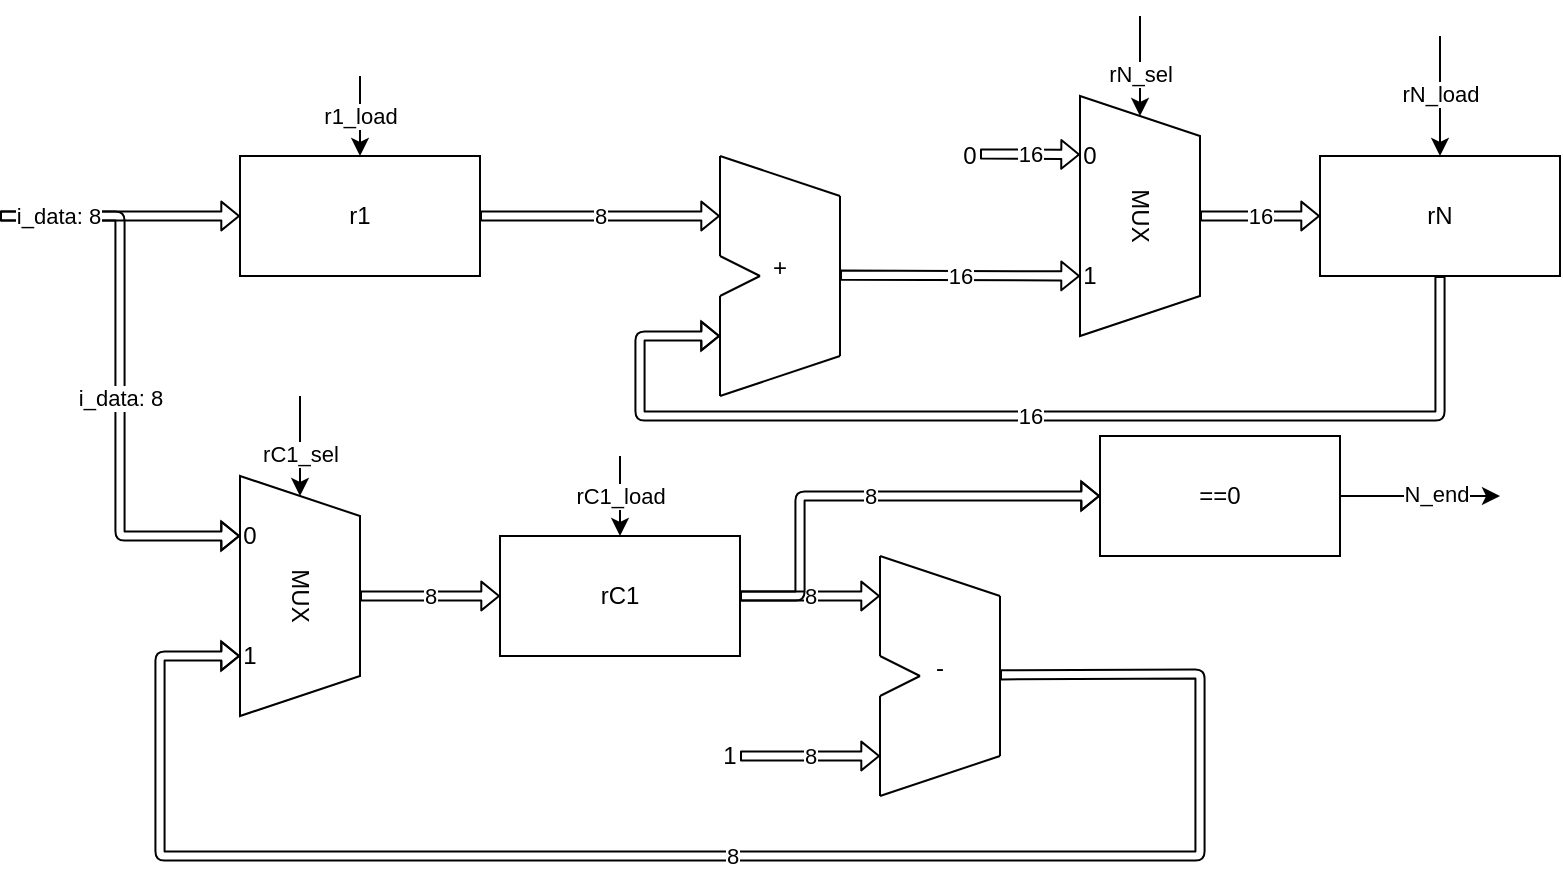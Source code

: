 <mxfile version="14.4.3" type="device"><diagram name="Page-1" id="099fd60b-425b-db50-ffb0-6b813814b670"><mxGraphModel dx="754" dy="599" grid="1" gridSize="10" guides="1" tooltips="1" connect="1" arrows="1" fold="1" page="1" pageScale="1" pageWidth="850" pageHeight="1100" background="none" math="0" shadow="0"><root><mxCell id="0"/><mxCell id="1" parent="0"/><mxCell id="DctXpo7cY7K24EVwvQZ8-38" value="r1" style="rounded=0;whiteSpace=wrap;html=1;fillColor=#FFFFFF;" parent="1" vertex="1"><mxGeometry x="130" y="80" width="120" height="60" as="geometry"/></mxCell><mxCell id="DctXpo7cY7K24EVwvQZ8-39" value="r1_load" style="endArrow=classic;html=1;entryX=0.5;entryY=0;entryDx=0;entryDy=0;" parent="1" target="DctXpo7cY7K24EVwvQZ8-38" edge="1"><mxGeometry width="50" height="50" relative="1" as="geometry"><mxPoint x="190" y="40" as="sourcePoint"/><mxPoint x="190" y="90" as="targetPoint"/></mxGeometry></mxCell><mxCell id="DctXpo7cY7K24EVwvQZ8-41" value="8" style="shape=flexArrow;endArrow=classic;html=1;width=4.571;endSize=2.617;endWidth=8.816;exitX=1;exitY=0.5;exitDx=0;exitDy=0;" parent="1" source="DctXpo7cY7K24EVwvQZ8-38" edge="1"><mxGeometry width="50" height="50" relative="1" as="geometry"><mxPoint x="280" y="109.41" as="sourcePoint"/><mxPoint x="370" y="110" as="targetPoint"/></mxGeometry></mxCell><mxCell id="DctXpo7cY7K24EVwvQZ8-50" value="&#10;&#10;&#10;+" style="group;fillColor=#FFFFFF;" parent="1" vertex="1" connectable="0"><mxGeometry x="370" y="80" width="60" height="120" as="geometry"/></mxCell><mxCell id="DctXpo7cY7K24EVwvQZ8-51" value="" style="endArrow=none;html=1;" parent="DctXpo7cY7K24EVwvQZ8-50" edge="1"><mxGeometry width="50" height="50" relative="1" as="geometry"><mxPoint y="120" as="sourcePoint"/><mxPoint y="70" as="targetPoint"/></mxGeometry></mxCell><mxCell id="DctXpo7cY7K24EVwvQZ8-52" value="" style="endArrow=none;html=1;" parent="DctXpo7cY7K24EVwvQZ8-50" edge="1"><mxGeometry width="50" height="50" relative="1" as="geometry"><mxPoint x="60" y="100" as="sourcePoint"/><mxPoint x="60" y="20" as="targetPoint"/></mxGeometry></mxCell><mxCell id="DctXpo7cY7K24EVwvQZ8-53" value="" style="endArrow=none;html=1;" parent="DctXpo7cY7K24EVwvQZ8-50" edge="1"><mxGeometry width="50" height="50" relative="1" as="geometry"><mxPoint y="50" as="sourcePoint"/><mxPoint as="targetPoint"/></mxGeometry></mxCell><mxCell id="DctXpo7cY7K24EVwvQZ8-54" value="" style="endArrow=none;html=1;" parent="DctXpo7cY7K24EVwvQZ8-50" edge="1"><mxGeometry width="50" height="50" relative="1" as="geometry"><mxPoint x="20" y="60" as="sourcePoint"/><mxPoint y="50" as="targetPoint"/></mxGeometry></mxCell><mxCell id="DctXpo7cY7K24EVwvQZ8-55" value="" style="endArrow=none;html=1;" parent="DctXpo7cY7K24EVwvQZ8-50" edge="1"><mxGeometry width="50" height="50" relative="1" as="geometry"><mxPoint x="20" y="60" as="sourcePoint"/><mxPoint y="70" as="targetPoint"/></mxGeometry></mxCell><mxCell id="DctXpo7cY7K24EVwvQZ8-56" value="" style="endArrow=none;html=1;" parent="DctXpo7cY7K24EVwvQZ8-50" edge="1"><mxGeometry width="50" height="50" relative="1" as="geometry"><mxPoint y="120" as="sourcePoint"/><mxPoint x="60" y="100" as="targetPoint"/></mxGeometry></mxCell><mxCell id="DctXpo7cY7K24EVwvQZ8-57" value="" style="endArrow=none;html=1;" parent="DctXpo7cY7K24EVwvQZ8-50" edge="1"><mxGeometry width="50" height="50" relative="1" as="geometry"><mxPoint as="sourcePoint"/><mxPoint x="60" y="20" as="targetPoint"/></mxGeometry></mxCell><mxCell id="DctXpo7cY7K24EVwvQZ8-58" value="16" style="shape=flexArrow;endArrow=classic;html=1;width=4.571;endSize=2.617;endWidth=8.816;exitX=1;exitY=0.5;exitDx=0;exitDy=0;entryX=0;entryY=0.5;entryDx=0;entryDy=0;" parent="1" target="DctXpo7cY7K24EVwvQZ8-65" edge="1"><mxGeometry width="50" height="50" relative="1" as="geometry"><mxPoint x="430" y="139.58" as="sourcePoint"/><mxPoint x="520" y="160" as="targetPoint"/></mxGeometry></mxCell><mxCell id="DctXpo7cY7K24EVwvQZ8-62" value="" style="group" parent="1" vertex="1" connectable="0"><mxGeometry x="550" y="50" width="60" height="120" as="geometry"/></mxCell><mxCell id="DctXpo7cY7K24EVwvQZ8-63" value="MUX" style="shape=trapezoid;perimeter=trapezoidPerimeter;whiteSpace=wrap;html=1;fixedSize=1;size=20;rotation=90;" parent="DctXpo7cY7K24EVwvQZ8-62" vertex="1"><mxGeometry x="-30" y="30" width="120" height="60" as="geometry"/></mxCell><mxCell id="DctXpo7cY7K24EVwvQZ8-64" value="0" style="text;html=1;strokeColor=none;fillColor=none;align=center;verticalAlign=middle;whiteSpace=wrap;rounded=0;" parent="DctXpo7cY7K24EVwvQZ8-62" vertex="1"><mxGeometry y="20" width="10" height="20" as="geometry"/></mxCell><mxCell id="DctXpo7cY7K24EVwvQZ8-65" value="1" style="text;html=1;strokeColor=none;fillColor=none;align=center;verticalAlign=middle;whiteSpace=wrap;rounded=0;" parent="DctXpo7cY7K24EVwvQZ8-62" vertex="1"><mxGeometry y="80" width="10" height="20" as="geometry"/></mxCell><mxCell id="DctXpo7cY7K24EVwvQZ8-66" value="16" style="shape=flexArrow;endArrow=classic;html=1;width=4.571;endSize=2.617;endWidth=8.816;entryX=0;entryY=0.5;entryDx=0;entryDy=0;" parent="1" edge="1"><mxGeometry width="50" height="50" relative="1" as="geometry"><mxPoint x="500" y="79" as="sourcePoint"/><mxPoint x="550" y="79.24" as="targetPoint"/></mxGeometry></mxCell><mxCell id="DctXpo7cY7K24EVwvQZ8-67" value="0" style="text;html=1;strokeColor=none;fillColor=none;align=center;verticalAlign=middle;whiteSpace=wrap;rounded=0;" parent="1" vertex="1"><mxGeometry x="490" y="70" width="10" height="20" as="geometry"/></mxCell><mxCell id="DctXpo7cY7K24EVwvQZ8-68" value="rN" style="rounded=0;whiteSpace=wrap;html=1;fillColor=#FFFFFF;" parent="1" vertex="1"><mxGeometry x="670" y="80" width="120" height="60" as="geometry"/></mxCell><mxCell id="DctXpo7cY7K24EVwvQZ8-70" value="16" style="shape=flexArrow;endArrow=classic;html=1;width=4.571;endSize=2.617;endWidth=8.816;exitX=0.5;exitY=0;exitDx=0;exitDy=0;" parent="1" source="DctXpo7cY7K24EVwvQZ8-63" target="DctXpo7cY7K24EVwvQZ8-68" edge="1"><mxGeometry width="50" height="50" relative="1" as="geometry"><mxPoint x="440" y="149.58" as="sourcePoint"/><mxPoint x="560" y="150" as="targetPoint"/></mxGeometry></mxCell><mxCell id="DctXpo7cY7K24EVwvQZ8-71" value="rN_sel" style="endArrow=classic;html=1;entryX=0;entryY=0.5;entryDx=0;entryDy=0;" parent="1" target="DctXpo7cY7K24EVwvQZ8-63" edge="1"><mxGeometry x="0.2" width="50" height="50" relative="1" as="geometry"><mxPoint x="580" y="10" as="sourcePoint"/><mxPoint x="740" y="90" as="targetPoint"/><mxPoint y="-1" as="offset"/></mxGeometry></mxCell><mxCell id="DctXpo7cY7K24EVwvQZ8-72" value="" style="group" parent="1" vertex="1" connectable="0"><mxGeometry x="130" y="240" width="60" height="120" as="geometry"/></mxCell><mxCell id="DctXpo7cY7K24EVwvQZ8-73" value="MUX" style="shape=trapezoid;perimeter=trapezoidPerimeter;whiteSpace=wrap;html=1;fixedSize=1;size=20;rotation=90;" parent="DctXpo7cY7K24EVwvQZ8-72" vertex="1"><mxGeometry x="-30" y="30" width="120" height="60" as="geometry"/></mxCell><mxCell id="DctXpo7cY7K24EVwvQZ8-74" value="0" style="text;html=1;strokeColor=none;fillColor=none;align=center;verticalAlign=middle;whiteSpace=wrap;rounded=0;" parent="DctXpo7cY7K24EVwvQZ8-72" vertex="1"><mxGeometry y="20" width="10" height="20" as="geometry"/></mxCell><mxCell id="DctXpo7cY7K24EVwvQZ8-75" value="1" style="text;html=1;strokeColor=none;fillColor=none;align=center;verticalAlign=middle;whiteSpace=wrap;rounded=0;" parent="DctXpo7cY7K24EVwvQZ8-72" vertex="1"><mxGeometry y="80" width="10" height="20" as="geometry"/></mxCell><mxCell id="DctXpo7cY7K24EVwvQZ8-76" value="rC1_sel" style="endArrow=classic;html=1;entryX=0;entryY=0.5;entryDx=0;entryDy=0;" parent="1" target="DctXpo7cY7K24EVwvQZ8-73" edge="1"><mxGeometry x="0.2" width="50" height="50" relative="1" as="geometry"><mxPoint x="160" y="200" as="sourcePoint"/><mxPoint x="320" y="280" as="targetPoint"/><mxPoint y="-1" as="offset"/></mxGeometry></mxCell><mxCell id="DctXpo7cY7K24EVwvQZ8-77" value="i_data: 8" style="shape=flexArrow;endArrow=classic;html=1;width=4.571;endSize=2.617;endWidth=8.816;entryX=0.25;entryY=1;entryDx=0;entryDy=0;" parent="1" target="DctXpo7cY7K24EVwvQZ8-73" edge="1"><mxGeometry x="0.071" width="50" height="50" relative="1" as="geometry"><mxPoint x="10" y="110" as="sourcePoint"/><mxPoint x="140" y="120" as="targetPoint"/><mxPoint y="1" as="offset"/><Array as="points"><mxPoint x="50" y="110"/><mxPoint x="70" y="110"/><mxPoint x="70" y="270"/></Array></mxGeometry></mxCell><mxCell id="DctXpo7cY7K24EVwvQZ8-40" value="i_data: 8" style="shape=flexArrow;endArrow=classic;html=1;width=4.571;endSize=2.617;endWidth=8.816;entryX=0;entryY=0.5;entryDx=0;entryDy=0;" parent="1" target="DctXpo7cY7K24EVwvQZ8-38" edge="1"><mxGeometry x="-0.5" width="50" height="50" relative="1" as="geometry"><mxPoint x="10" y="110" as="sourcePoint"/><mxPoint x="130" y="115" as="targetPoint"/><mxPoint x="-1" as="offset"/></mxGeometry></mxCell><mxCell id="DctXpo7cY7K24EVwvQZ8-78" value="rC1" style="rounded=0;whiteSpace=wrap;html=1;fillColor=#FFFFFF;" parent="1" vertex="1"><mxGeometry x="260" y="270" width="120" height="60" as="geometry"/></mxCell><mxCell id="DctXpo7cY7K24EVwvQZ8-79" value="rC1_load" style="endArrow=classic;html=1;entryX=0.5;entryY=0;entryDx=0;entryDy=0;" parent="1" target="DctXpo7cY7K24EVwvQZ8-78" edge="1"><mxGeometry width="50" height="50" relative="1" as="geometry"><mxPoint x="320" y="230" as="sourcePoint"/><mxPoint x="320" y="280" as="targetPoint"/></mxGeometry></mxCell><mxCell id="DctXpo7cY7K24EVwvQZ8-80" value="8" style="shape=flexArrow;endArrow=classic;html=1;width=4.571;endSize=2.617;endWidth=8.816;exitX=0.5;exitY=0;exitDx=0;exitDy=0;entryX=0;entryY=0.5;entryDx=0;entryDy=0;" parent="1" source="DctXpo7cY7K24EVwvQZ8-73" target="DctXpo7cY7K24EVwvQZ8-78" edge="1"><mxGeometry width="50" height="50" relative="1" as="geometry"><mxPoint x="210" y="250" as="sourcePoint"/><mxPoint x="330" y="250" as="targetPoint"/></mxGeometry></mxCell><mxCell id="DctXpo7cY7K24EVwvQZ8-81" value="&#10;&#10;&#10;-&#10;" style="group;fillColor=#FFFFFF;" parent="1" vertex="1" connectable="0"><mxGeometry x="450" y="280" width="60" height="120" as="geometry"/></mxCell><mxCell id="DctXpo7cY7K24EVwvQZ8-82" value="" style="endArrow=none;html=1;" parent="DctXpo7cY7K24EVwvQZ8-81" edge="1"><mxGeometry width="50" height="50" relative="1" as="geometry"><mxPoint y="120" as="sourcePoint"/><mxPoint y="70" as="targetPoint"/></mxGeometry></mxCell><mxCell id="DctXpo7cY7K24EVwvQZ8-83" value="" style="endArrow=none;html=1;" parent="DctXpo7cY7K24EVwvQZ8-81" edge="1"><mxGeometry width="50" height="50" relative="1" as="geometry"><mxPoint x="60" y="100" as="sourcePoint"/><mxPoint x="60" y="20" as="targetPoint"/></mxGeometry></mxCell><mxCell id="DctXpo7cY7K24EVwvQZ8-84" value="" style="endArrow=none;html=1;" parent="DctXpo7cY7K24EVwvQZ8-81" edge="1"><mxGeometry width="50" height="50" relative="1" as="geometry"><mxPoint y="50" as="sourcePoint"/><mxPoint as="targetPoint"/></mxGeometry></mxCell><mxCell id="DctXpo7cY7K24EVwvQZ8-85" value="" style="endArrow=none;html=1;" parent="DctXpo7cY7K24EVwvQZ8-81" edge="1"><mxGeometry width="50" height="50" relative="1" as="geometry"><mxPoint x="20" y="60" as="sourcePoint"/><mxPoint y="50" as="targetPoint"/></mxGeometry></mxCell><mxCell id="DctXpo7cY7K24EVwvQZ8-86" value="" style="endArrow=none;html=1;" parent="DctXpo7cY7K24EVwvQZ8-81" edge="1"><mxGeometry width="50" height="50" relative="1" as="geometry"><mxPoint x="20" y="60" as="sourcePoint"/><mxPoint y="70" as="targetPoint"/></mxGeometry></mxCell><mxCell id="DctXpo7cY7K24EVwvQZ8-87" value="" style="endArrow=none;html=1;" parent="DctXpo7cY7K24EVwvQZ8-81" edge="1"><mxGeometry width="50" height="50" relative="1" as="geometry"><mxPoint y="120" as="sourcePoint"/><mxPoint x="60" y="100" as="targetPoint"/></mxGeometry></mxCell><mxCell id="DctXpo7cY7K24EVwvQZ8-88" value="" style="endArrow=none;html=1;" parent="DctXpo7cY7K24EVwvQZ8-81" edge="1"><mxGeometry width="50" height="50" relative="1" as="geometry"><mxPoint as="sourcePoint"/><mxPoint x="60" y="20" as="targetPoint"/></mxGeometry></mxCell><mxCell id="DctXpo7cY7K24EVwvQZ8-89" value="8" style="shape=flexArrow;endArrow=classic;html=1;width=4.571;endSize=2.617;endWidth=8.816;exitX=1;exitY=0.5;exitDx=0;exitDy=0;" parent="1" source="DctXpo7cY7K24EVwvQZ8-78" edge="1"><mxGeometry width="50" height="50" relative="1" as="geometry"><mxPoint x="200" y="310" as="sourcePoint"/><mxPoint x="450" y="300" as="targetPoint"/></mxGeometry></mxCell><mxCell id="DctXpo7cY7K24EVwvQZ8-90" value="8" style="shape=flexArrow;endArrow=classic;html=1;width=4.571;endSize=2.617;endWidth=8.816;exitX=1;exitY=0.5;exitDx=0;exitDy=0;" parent="1" edge="1"><mxGeometry width="50" height="50" relative="1" as="geometry"><mxPoint x="380" y="380" as="sourcePoint"/><mxPoint x="450" y="380" as="targetPoint"/></mxGeometry></mxCell><mxCell id="DctXpo7cY7K24EVwvQZ8-91" value="1" style="text;html=1;strokeColor=none;fillColor=none;align=center;verticalAlign=middle;whiteSpace=wrap;rounded=0;" parent="1" vertex="1"><mxGeometry x="370" y="370" width="10" height="20" as="geometry"/></mxCell><mxCell id="DctXpo7cY7K24EVwvQZ8-92" value="8" style="shape=flexArrow;endArrow=classic;html=1;width=4.571;endSize=2.617;endWidth=8.816;exitX=1;exitY=0.5;exitDx=0;exitDy=0;entryX=0.75;entryY=1;entryDx=0;entryDy=0;" parent="1" target="DctXpo7cY7K24EVwvQZ8-73" edge="1"><mxGeometry width="50" height="50" relative="1" as="geometry"><mxPoint x="510" y="339.41" as="sourcePoint"/><mxPoint x="580" y="339.41" as="targetPoint"/><Array as="points"><mxPoint x="610" y="339"/><mxPoint x="610" y="430"/><mxPoint x="90" y="430"/><mxPoint x="90" y="330"/></Array></mxGeometry></mxCell><mxCell id="DctXpo7cY7K24EVwvQZ8-93" value="8" style="shape=flexArrow;endArrow=classic;html=1;width=4.571;endSize=2.617;endWidth=8.816;exitX=1;exitY=0.5;exitDx=0;exitDy=0;entryX=0;entryY=0.5;entryDx=0;entryDy=0;" parent="1" source="DctXpo7cY7K24EVwvQZ8-78" target="DctXpo7cY7K24EVwvQZ8-94" edge="1"><mxGeometry width="50" height="50" relative="1" as="geometry"><mxPoint x="515" y="220" as="sourcePoint"/><mxPoint x="560" y="250" as="targetPoint"/><Array as="points"><mxPoint x="410" y="300"/><mxPoint x="410" y="250"/></Array></mxGeometry></mxCell><mxCell id="DctXpo7cY7K24EVwvQZ8-94" value="==0" style="rounded=0;whiteSpace=wrap;html=1;fillColor=#FFFFFF;" parent="1" vertex="1"><mxGeometry x="560" y="220" width="120" height="60" as="geometry"/></mxCell><mxCell id="DctXpo7cY7K24EVwvQZ8-109" value="N_end" style="endArrow=classic;html=1;exitX=1;exitY=0.5;exitDx=0;exitDy=0;" parent="1" source="DctXpo7cY7K24EVwvQZ8-94" edge="1"><mxGeometry x="0.2" width="50" height="50" relative="1" as="geometry"><mxPoint x="740" y="280" as="sourcePoint"/><mxPoint x="760" y="250" as="targetPoint"/><mxPoint y="-1" as="offset"/></mxGeometry></mxCell><mxCell id="YSUU-6D6xahVTQhj2i6l-1" value="16" style="shape=flexArrow;endArrow=classic;html=1;width=4.571;endSize=2.617;endWidth=8.816;exitX=0.5;exitY=1;exitDx=0;exitDy=0;" edge="1" parent="1" source="DctXpo7cY7K24EVwvQZ8-68"><mxGeometry width="50" height="50" relative="1" as="geometry"><mxPoint x="200" y="310" as="sourcePoint"/><mxPoint x="370" y="170" as="targetPoint"/><Array as="points"><mxPoint x="730" y="210"/><mxPoint x="330" y="210"/><mxPoint x="330" y="170"/></Array></mxGeometry></mxCell><mxCell id="YSUU-6D6xahVTQhj2i6l-2" value="rN_load" style="endArrow=classic;html=1;entryX=0.5;entryY=0;entryDx=0;entryDy=0;" edge="1" parent="1" target="DctXpo7cY7K24EVwvQZ8-68"><mxGeometry width="50" height="50" relative="1" as="geometry"><mxPoint x="730" y="20" as="sourcePoint"/><mxPoint x="590" y="70" as="targetPoint"/><mxPoint y="-1" as="offset"/></mxGeometry></mxCell></root></mxGraphModel></diagram></mxfile>